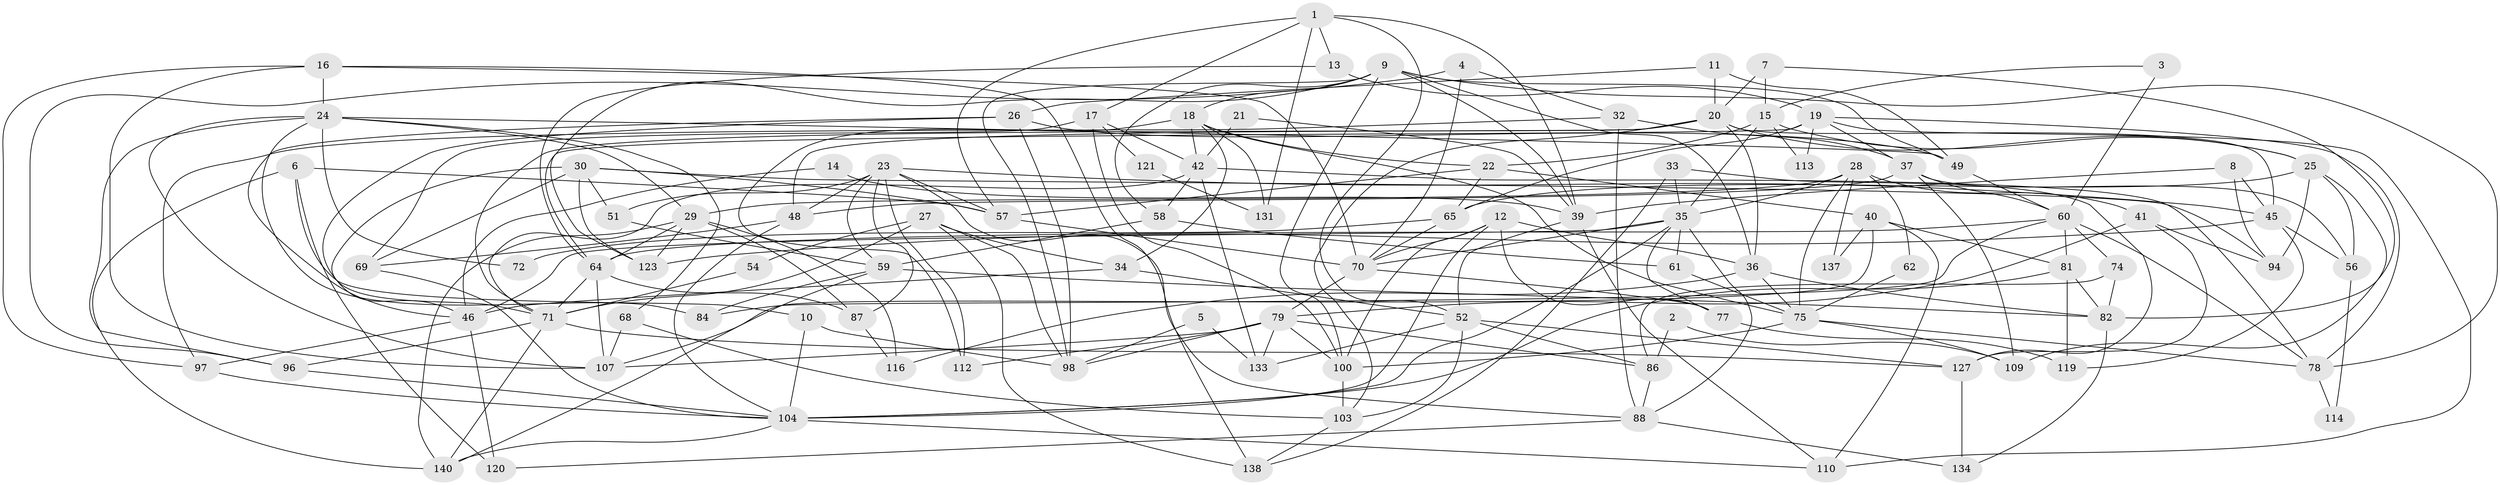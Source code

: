// original degree distribution, {5: 0.24475524475524477, 2: 0.15384615384615385, 3: 0.23076923076923078, 4: 0.24475524475524477, 6: 0.08391608391608392, 7: 0.04195804195804196}
// Generated by graph-tools (version 1.1) at 2025/41/03/06/25 10:41:58]
// undirected, 97 vertices, 233 edges
graph export_dot {
graph [start="1"]
  node [color=gray90,style=filled];
  1 [super="+130"];
  2;
  3;
  4;
  5;
  6;
  7;
  8 [super="+55"];
  9 [super="+73"];
  10;
  11;
  12 [super="+117"];
  13;
  14;
  15 [super="+135"];
  16 [super="+118"];
  17 [super="+38"];
  18 [super="+44"];
  19 [super="+105"];
  20 [super="+31"];
  21;
  22;
  23 [super="+93"];
  24 [super="+66"];
  25;
  26 [super="+89"];
  27;
  28 [super="+63"];
  29 [super="+67"];
  30 [super="+99"];
  32 [super="+53"];
  33;
  34 [super="+142"];
  35 [super="+47"];
  36 [super="+141"];
  37;
  39 [super="+43"];
  40 [super="+50"];
  41 [super="+80"];
  42 [super="+115"];
  45 [super="+143"];
  46;
  48 [super="+106"];
  49;
  51;
  52 [super="+124"];
  54;
  56 [super="+95"];
  57 [super="+111"];
  58;
  59 [super="+85"];
  60 [super="+102"];
  61;
  62;
  64 [super="+132"];
  65 [super="+76"];
  68;
  69;
  70 [super="+83"];
  71 [super="+122"];
  72;
  74;
  75 [super="+90"];
  77 [super="+91"];
  78 [super="+108"];
  79 [super="+92"];
  81;
  82 [super="+136"];
  84;
  86;
  87;
  88;
  94;
  96;
  97;
  98 [super="+101"];
  100;
  103 [super="+139"];
  104 [super="+129"];
  107 [super="+126"];
  109;
  110;
  112;
  113;
  114;
  116;
  119;
  120;
  121;
  123 [super="+125"];
  127 [super="+128"];
  131;
  133;
  134;
  137;
  138;
  140;
  1 -- 13;
  1 -- 52;
  1 -- 131;
  1 -- 39;
  1 -- 17;
  1 -- 57;
  2 -- 86;
  2 -- 109;
  3 -- 15;
  3 -- 60;
  4 -- 70;
  4 -- 96;
  4 -- 32;
  5 -- 133;
  5 -- 98;
  6 -- 140;
  6 -- 120;
  6 -- 10;
  6 -- 57;
  7 -- 20;
  7 -- 15;
  7 -- 82;
  8 -- 45;
  8 -- 39;
  8 -- 94;
  9 -- 49;
  9 -- 39;
  9 -- 36;
  9 -- 18;
  9 -- 98;
  9 -- 100;
  9 -- 58;
  9 -- 78;
  9 -- 123;
  10 -- 104;
  10 -- 98;
  11 -- 26;
  11 -- 49;
  11 -- 20;
  12 -- 70;
  12 -- 100;
  12 -- 104;
  12 -- 77;
  12 -- 36;
  13 -- 64;
  13 -- 19;
  14 -- 39;
  14 -- 46;
  15 -- 25;
  15 -- 35;
  15 -- 113;
  15 -- 22;
  16 -- 97;
  16 -- 24;
  16 -- 138;
  16 -- 107;
  16 -- 70;
  17 -- 69;
  17 -- 100;
  17 -- 42;
  17 -- 121;
  18 -- 112;
  18 -- 131;
  18 -- 42;
  18 -- 75;
  18 -- 34;
  18 -- 22;
  19 -- 37;
  19 -- 65;
  19 -- 110;
  19 -- 113;
  19 -- 78;
  19 -- 64 [weight=2];
  20 -- 36;
  20 -- 48;
  20 -- 71;
  20 -- 103;
  20 -- 25;
  20 -- 45;
  21 -- 39;
  21 -- 42;
  22 -- 57 [weight=2];
  22 -- 40;
  22 -- 65;
  23 -- 57;
  23 -- 112;
  23 -- 51;
  23 -- 87;
  23 -- 88;
  23 -- 45;
  23 -- 59;
  23 -- 48;
  24 -- 49;
  24 -- 29;
  24 -- 96;
  24 -- 68;
  24 -- 84;
  24 -- 107;
  24 -- 72;
  25 -- 56;
  25 -- 94;
  25 -- 109;
  25 -- 65;
  26 -- 49;
  26 -- 98;
  26 -- 71;
  26 -- 46;
  27 -- 54;
  27 -- 138;
  27 -- 71;
  27 -- 98;
  27 -- 34;
  28 -- 41;
  28 -- 62;
  28 -- 35;
  28 -- 137;
  28 -- 75;
  28 -- 29;
  29 -- 87;
  29 -- 116;
  29 -- 64;
  29 -- 140;
  29 -- 123;
  30 -- 57;
  30 -- 46;
  30 -- 69;
  30 -- 123;
  30 -- 94;
  30 -- 51;
  32 -- 97;
  32 -- 88;
  32 -- 37;
  33 -- 138;
  33 -- 127;
  33 -- 35;
  34 -- 52;
  34 -- 46;
  35 -- 46;
  35 -- 61;
  35 -- 70;
  35 -- 104;
  35 -- 88;
  35 -- 77;
  36 -- 82;
  36 -- 116;
  36 -- 75;
  37 -- 60;
  37 -- 56;
  37 -- 109;
  37 -- 48;
  39 -- 52;
  39 -- 110;
  40 -- 110;
  40 -- 137;
  40 -- 81;
  40 -- 107;
  41 -- 79 [weight=2];
  41 -- 127;
  41 -- 94;
  42 -- 58;
  42 -- 133;
  42 -- 71;
  42 -- 78;
  45 -- 56;
  45 -- 119;
  45 -- 123;
  46 -- 97;
  46 -- 120;
  48 -- 69;
  48 -- 104;
  49 -- 60;
  51 -- 59;
  52 -- 133;
  52 -- 127 [weight=2];
  52 -- 86;
  52 -- 103;
  54 -- 71;
  56 -- 114;
  57 -- 70;
  58 -- 61;
  58 -- 59;
  59 -- 82;
  59 -- 84;
  59 -- 140;
  60 -- 74;
  60 -- 81;
  60 -- 84;
  60 -- 64;
  60 -- 78;
  61 -- 75;
  62 -- 75;
  64 -- 71 [weight=2];
  64 -- 87;
  64 -- 107;
  65 -- 72;
  65 -- 70;
  68 -- 107;
  68 -- 103;
  69 -- 104;
  70 -- 79;
  70 -- 77;
  71 -- 96;
  71 -- 140;
  71 -- 127;
  74 -- 86;
  74 -- 82;
  75 -- 109;
  75 -- 100;
  75 -- 78;
  77 -- 119;
  78 -- 114;
  79 -- 86;
  79 -- 112;
  79 -- 98;
  79 -- 100;
  79 -- 133;
  79 -- 107;
  81 -- 119;
  81 -- 104;
  81 -- 82;
  82 -- 134;
  86 -- 88;
  87 -- 116;
  88 -- 120;
  88 -- 134;
  96 -- 104;
  97 -- 104;
  100 -- 103;
  103 -- 138;
  104 -- 140;
  104 -- 110;
  121 -- 131;
  127 -- 134;
}
